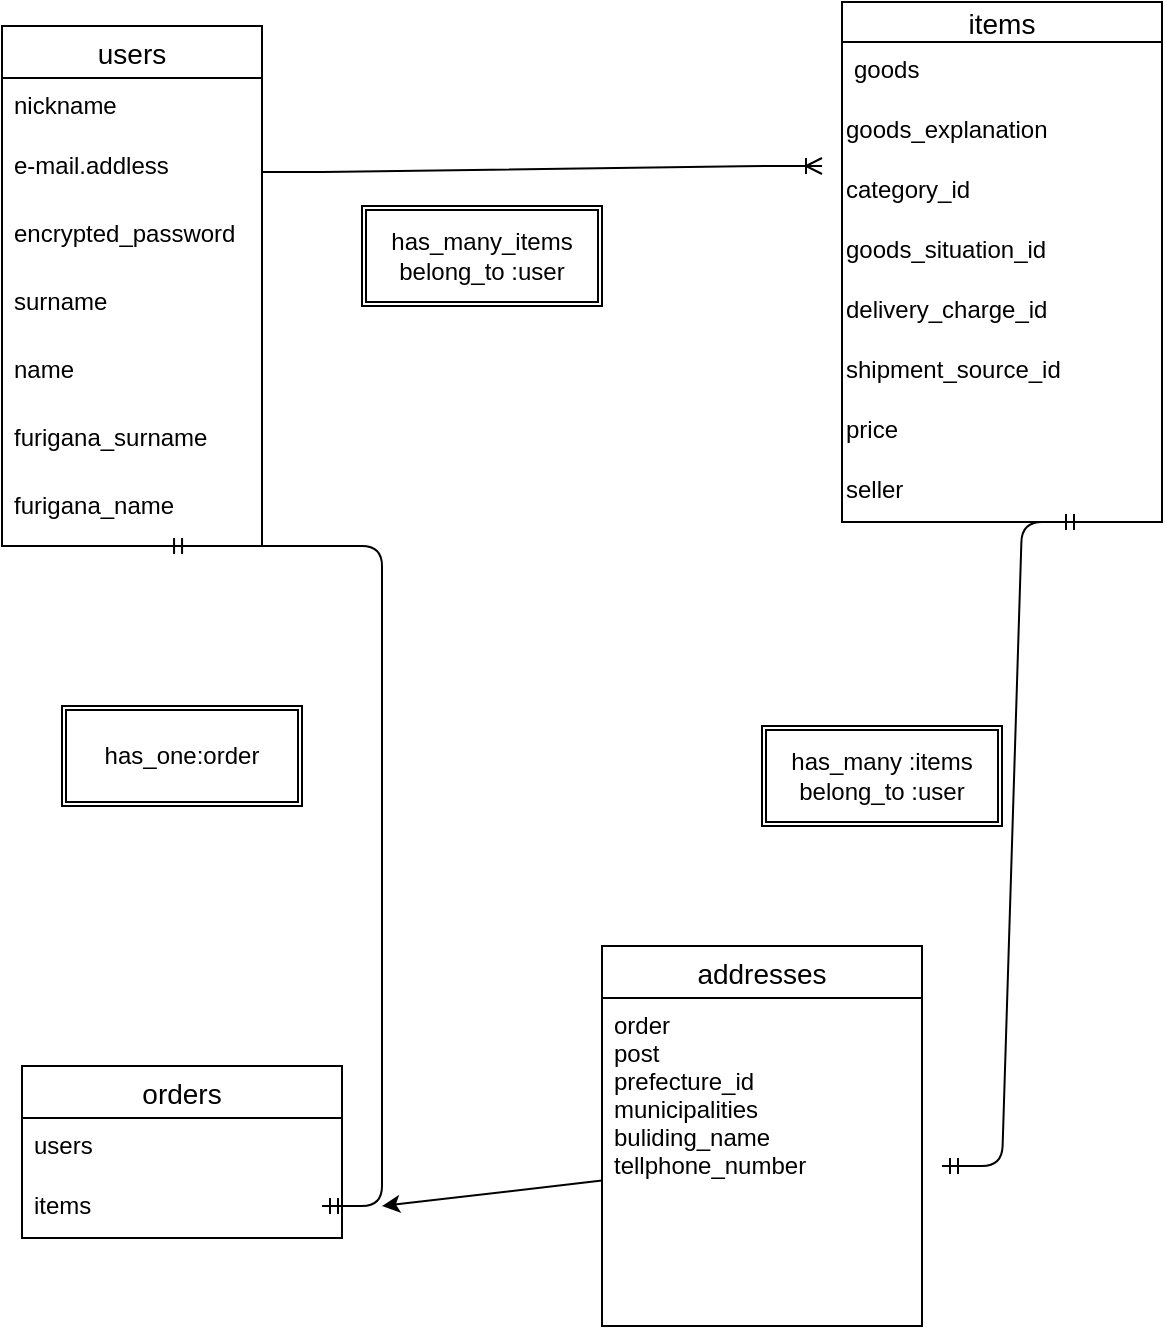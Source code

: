 <mxfile>
    <diagram id="wKAGAIkucJchTb0BWRsK" name="ページ1">
        <mxGraphModel dx="1527" dy="565" grid="1" gridSize="10" guides="1" tooltips="1" connect="1" arrows="1" fold="1" page="1" pageScale="1" pageWidth="827" pageHeight="1169" math="0" shadow="0">
            <root>
                <mxCell id="0"/>
                <mxCell id="1" parent="0"/>
                <mxCell id="69" value="users" style="swimlane;fontStyle=0;childLayout=stackLayout;horizontal=1;startSize=26;horizontalStack=0;resizeParent=1;resizeParentMax=0;resizeLast=0;collapsible=1;marginBottom=0;align=center;fontSize=14;" parent="1" vertex="1">
                    <mxGeometry x="-760" y="100" width="130" height="260" as="geometry"/>
                </mxCell>
                <mxCell id="71" value="nickname" style="text;strokeColor=none;fillColor=none;spacingLeft=4;spacingRight=4;overflow=hidden;rotatable=0;points=[[0,0.5],[1,0.5]];portConstraint=eastwest;fontSize=12;" parent="69" vertex="1">
                    <mxGeometry y="26" width="130" height="30" as="geometry"/>
                </mxCell>
                <mxCell id="113" value="e-mail.addless" style="text;strokeColor=none;fillColor=none;spacingLeft=4;spacingRight=4;overflow=hidden;rotatable=0;points=[[0,0.5],[1,0.5]];portConstraint=eastwest;fontSize=12;" parent="69" vertex="1">
                    <mxGeometry y="56" width="130" height="34" as="geometry"/>
                </mxCell>
                <mxCell id="119" value="encrypted_password" style="text;strokeColor=none;fillColor=none;spacingLeft=4;spacingRight=4;overflow=hidden;rotatable=0;points=[[0,0.5],[1,0.5]];portConstraint=eastwest;fontSize=12;" parent="69" vertex="1">
                    <mxGeometry y="90" width="130" height="34" as="geometry"/>
                </mxCell>
                <mxCell id="118" value="surname" style="text;strokeColor=none;fillColor=none;spacingLeft=4;spacingRight=4;overflow=hidden;rotatable=0;points=[[0,0.5],[1,0.5]];portConstraint=eastwest;fontSize=12;" parent="69" vertex="1">
                    <mxGeometry y="124" width="130" height="34" as="geometry"/>
                </mxCell>
                <mxCell id="121" value="name" style="text;strokeColor=none;fillColor=none;spacingLeft=4;spacingRight=4;overflow=hidden;rotatable=0;points=[[0,0.5],[1,0.5]];portConstraint=eastwest;fontSize=12;" parent="69" vertex="1">
                    <mxGeometry y="158" width="130" height="34" as="geometry"/>
                </mxCell>
                <mxCell id="136" value="furigana_surname" style="text;strokeColor=none;fillColor=none;spacingLeft=4;spacingRight=4;overflow=hidden;rotatable=0;points=[[0,0.5],[1,0.5]];portConstraint=eastwest;fontSize=12;" parent="69" vertex="1">
                    <mxGeometry y="192" width="130" height="34" as="geometry"/>
                </mxCell>
                <mxCell id="135" value="furigana_name" style="text;strokeColor=none;fillColor=none;spacingLeft=4;spacingRight=4;overflow=hidden;rotatable=0;points=[[0,0.5],[1,0.5]];portConstraint=eastwest;fontSize=12;" parent="69" vertex="1">
                    <mxGeometry y="226" width="130" height="34" as="geometry"/>
                </mxCell>
                <mxCell id="107" value="items" style="swimlane;fontStyle=0;childLayout=stackLayout;horizontal=1;startSize=20;horizontalStack=0;resizeParent=1;resizeParentMax=0;resizeLast=0;collapsible=1;marginBottom=0;align=center;fontSize=14;" parent="1" vertex="1">
                    <mxGeometry x="-340" y="88" width="160" height="260" as="geometry"/>
                </mxCell>
                <mxCell id="108" value="goods&#10;" style="text;strokeColor=none;fillColor=none;spacingLeft=4;spacingRight=4;overflow=hidden;rotatable=0;points=[[0,0.5],[1,0.5]];portConstraint=eastwest;fontSize=12;" parent="107" vertex="1">
                    <mxGeometry y="20" width="160" height="30" as="geometry"/>
                </mxCell>
                <mxCell id="138" value="&lt;font face=&quot;helvetica&quot;&gt;goods_explanation&lt;/font&gt;" style="text;whiteSpace=wrap;html=1;" parent="107" vertex="1">
                    <mxGeometry y="50" width="160" height="30" as="geometry"/>
                </mxCell>
                <mxCell id="122" value="&lt;font face=&quot;helvetica&quot;&gt;category_id&lt;/font&gt;" style="text;whiteSpace=wrap;html=1;" parent="107" vertex="1">
                    <mxGeometry y="80" width="160" height="30" as="geometry"/>
                </mxCell>
                <mxCell id="141" value="&lt;font face=&quot;helvetica&quot;&gt;goods_situation_id&lt;/font&gt;" style="text;whiteSpace=wrap;html=1;" parent="107" vertex="1">
                    <mxGeometry y="110" width="160" height="30" as="geometry"/>
                </mxCell>
                <mxCell id="140" value="&lt;font face=&quot;helvetica&quot;&gt;delivery_charge_id&lt;/font&gt;" style="text;whiteSpace=wrap;html=1;" parent="107" vertex="1">
                    <mxGeometry y="140" width="160" height="30" as="geometry"/>
                </mxCell>
                <mxCell id="143" value="&lt;font face=&quot;helvetica&quot;&gt;shipment_source_id&lt;/font&gt;" style="text;whiteSpace=wrap;html=1;" parent="107" vertex="1">
                    <mxGeometry y="170" width="160" height="30" as="geometry"/>
                </mxCell>
                <mxCell id="142" value="&lt;font face=&quot;helvetica&quot;&gt;price&lt;br&gt;&lt;br&gt;&lt;/font&gt;" style="text;whiteSpace=wrap;html=1;" parent="107" vertex="1">
                    <mxGeometry y="200" width="160" height="30" as="geometry"/>
                </mxCell>
                <mxCell id="144" value="&lt;font face=&quot;helvetica&quot;&gt;seller&lt;/font&gt;" style="text;whiteSpace=wrap;html=1;" parent="107" vertex="1">
                    <mxGeometry y="230" width="160" height="30" as="geometry"/>
                </mxCell>
                <mxCell id="126" value="has_many_items&lt;br&gt;belong_to :user" style="shape=ext;double=1;rounded=0;whiteSpace=wrap;html=1;" parent="1" vertex="1">
                    <mxGeometry x="-580" y="190" width="120" height="50" as="geometry"/>
                </mxCell>
                <mxCell id="128" value="" style="edgeStyle=entityRelationEdgeStyle;fontSize=12;html=1;endArrow=ERoneToMany;rounded=1;sketch=0;exitX=1;exitY=0.5;exitDx=0;exitDy=0;startSize=6;strokeWidth=1;" parent="1" source="113" edge="1">
                    <mxGeometry width="100" height="100" relative="1" as="geometry">
                        <mxPoint x="-620" y="220" as="sourcePoint"/>
                        <mxPoint x="-350" y="170" as="targetPoint"/>
                    </mxGeometry>
                </mxCell>
                <mxCell id="133" value="has_many :items&lt;br&gt;belong_to :user" style="shape=ext;double=1;rounded=0;whiteSpace=wrap;html=1;" parent="1" vertex="1">
                    <mxGeometry x="-380" y="450" width="120" height="50" as="geometry"/>
                </mxCell>
                <mxCell id="134" value="has_one:order" style="shape=ext;double=1;rounded=0;whiteSpace=wrap;html=1;" parent="1" vertex="1">
                    <mxGeometry x="-730" y="440" width="120" height="50" as="geometry"/>
                </mxCell>
                <mxCell id="150" value="" style="edgeStyle=entityRelationEdgeStyle;fontSize=12;html=1;endArrow=ERmandOne;startArrow=ERmandOne;entryX=0.75;entryY=1;entryDx=0;entryDy=0;" parent="1" target="144" edge="1">
                    <mxGeometry width="100" height="100" relative="1" as="geometry">
                        <mxPoint x="-290" y="670" as="sourcePoint"/>
                        <mxPoint x="-190" y="570" as="targetPoint"/>
                    </mxGeometry>
                </mxCell>
                <mxCell id="152" value="" style="edgeStyle=entityRelationEdgeStyle;fontSize=12;html=1;endArrow=ERmandOne;startArrow=ERmandOne;entryX=0.631;entryY=1;entryDx=0;entryDy=0;entryPerimeter=0;" parent="1" target="135" edge="1">
                    <mxGeometry width="100" height="100" relative="1" as="geometry">
                        <mxPoint x="-600" y="690" as="sourcePoint"/>
                        <mxPoint x="-595" y="510" as="targetPoint"/>
                    </mxGeometry>
                </mxCell>
                <mxCell id="153" value="addresses" style="swimlane;fontStyle=0;childLayout=stackLayout;horizontal=1;startSize=26;horizontalStack=0;resizeParent=1;resizeParentMax=0;resizeLast=0;collapsible=1;marginBottom=0;align=center;fontSize=14;" vertex="1" parent="1">
                    <mxGeometry x="-460" y="560" width="160" height="190" as="geometry"/>
                </mxCell>
                <mxCell id="156" value="order&#10;post&#10;prefecture_id&#10;municipalities&#10;buliding_name&#10;tellphone_number&#10;&#10;" style="text;strokeColor=none;fillColor=none;spacingLeft=4;spacingRight=4;overflow=hidden;rotatable=0;points=[[0,0.5],[1,0.5]];portConstraint=eastwest;fontSize=12;" vertex="1" parent="153">
                    <mxGeometry y="26" width="160" height="164" as="geometry"/>
                </mxCell>
                <mxCell id="157" value="orders" style="swimlane;fontStyle=0;childLayout=stackLayout;horizontal=1;startSize=26;horizontalStack=0;resizeParent=1;resizeParentMax=0;resizeLast=0;collapsible=1;marginBottom=0;align=center;fontSize=14;" vertex="1" parent="1">
                    <mxGeometry x="-750" y="620" width="160" height="86" as="geometry"/>
                </mxCell>
                <mxCell id="158" value="users" style="text;strokeColor=none;fillColor=none;spacingLeft=4;spacingRight=4;overflow=hidden;rotatable=0;points=[[0,0.5],[1,0.5]];portConstraint=eastwest;fontSize=12;" vertex="1" parent="157">
                    <mxGeometry y="26" width="160" height="30" as="geometry"/>
                </mxCell>
                <mxCell id="160" value="items" style="text;strokeColor=none;fillColor=none;spacingLeft=4;spacingRight=4;overflow=hidden;rotatable=0;points=[[0,0.5],[1,0.5]];portConstraint=eastwest;fontSize=12;" vertex="1" parent="157">
                    <mxGeometry y="56" width="160" height="30" as="geometry"/>
                </mxCell>
                <mxCell id="164" style="edgeStyle=none;html=1;" edge="1" parent="1" source="156">
                    <mxGeometry relative="1" as="geometry">
                        <mxPoint x="-570" y="690" as="targetPoint"/>
                    </mxGeometry>
                </mxCell>
            </root>
        </mxGraphModel>
    </diagram>
</mxfile>